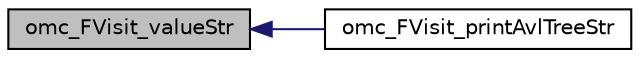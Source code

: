 digraph "omc_FVisit_valueStr"
{
  edge [fontname="Helvetica",fontsize="10",labelfontname="Helvetica",labelfontsize="10"];
  node [fontname="Helvetica",fontsize="10",shape=record];
  rankdir="LR";
  Node183 [label="omc_FVisit_valueStr",height=0.2,width=0.4,color="black", fillcolor="grey75", style="filled", fontcolor="black"];
  Node183 -> Node184 [dir="back",color="midnightblue",fontsize="10",style="solid",fontname="Helvetica"];
  Node184 [label="omc_FVisit_printAvlTreeStr",height=0.2,width=0.4,color="black", fillcolor="white", style="filled",URL="$d6/d8f/_f_visit_8c.html#af1c9ae1d33371bfda8377885422e39b9"];
}
